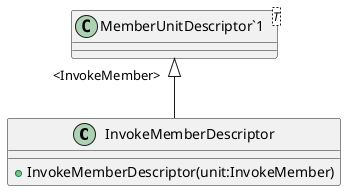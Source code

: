 @startuml
class InvokeMemberDescriptor {
    + InvokeMemberDescriptor(unit:InvokeMember)
}
class "MemberUnitDescriptor`1"<T> {
}
"MemberUnitDescriptor`1" "<InvokeMember>" <|-- InvokeMemberDescriptor
@enduml
